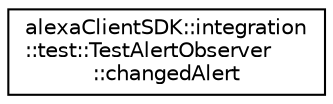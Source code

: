digraph "Graphical Class Hierarchy"
{
  edge [fontname="Helvetica",fontsize="10",labelfontname="Helvetica",labelfontsize="10"];
  node [fontname="Helvetica",fontsize="10",shape=record];
  rankdir="LR";
  Node1 [label="alexaClientSDK::integration\l::test::TestAlertObserver\l::changedAlert",height=0.2,width=0.4,color="black", fillcolor="white", style="filled",URL="$classalexa_client_s_d_k_1_1integration_1_1test_1_1_test_alert_observer_1_1changed_alert.html"];
}
